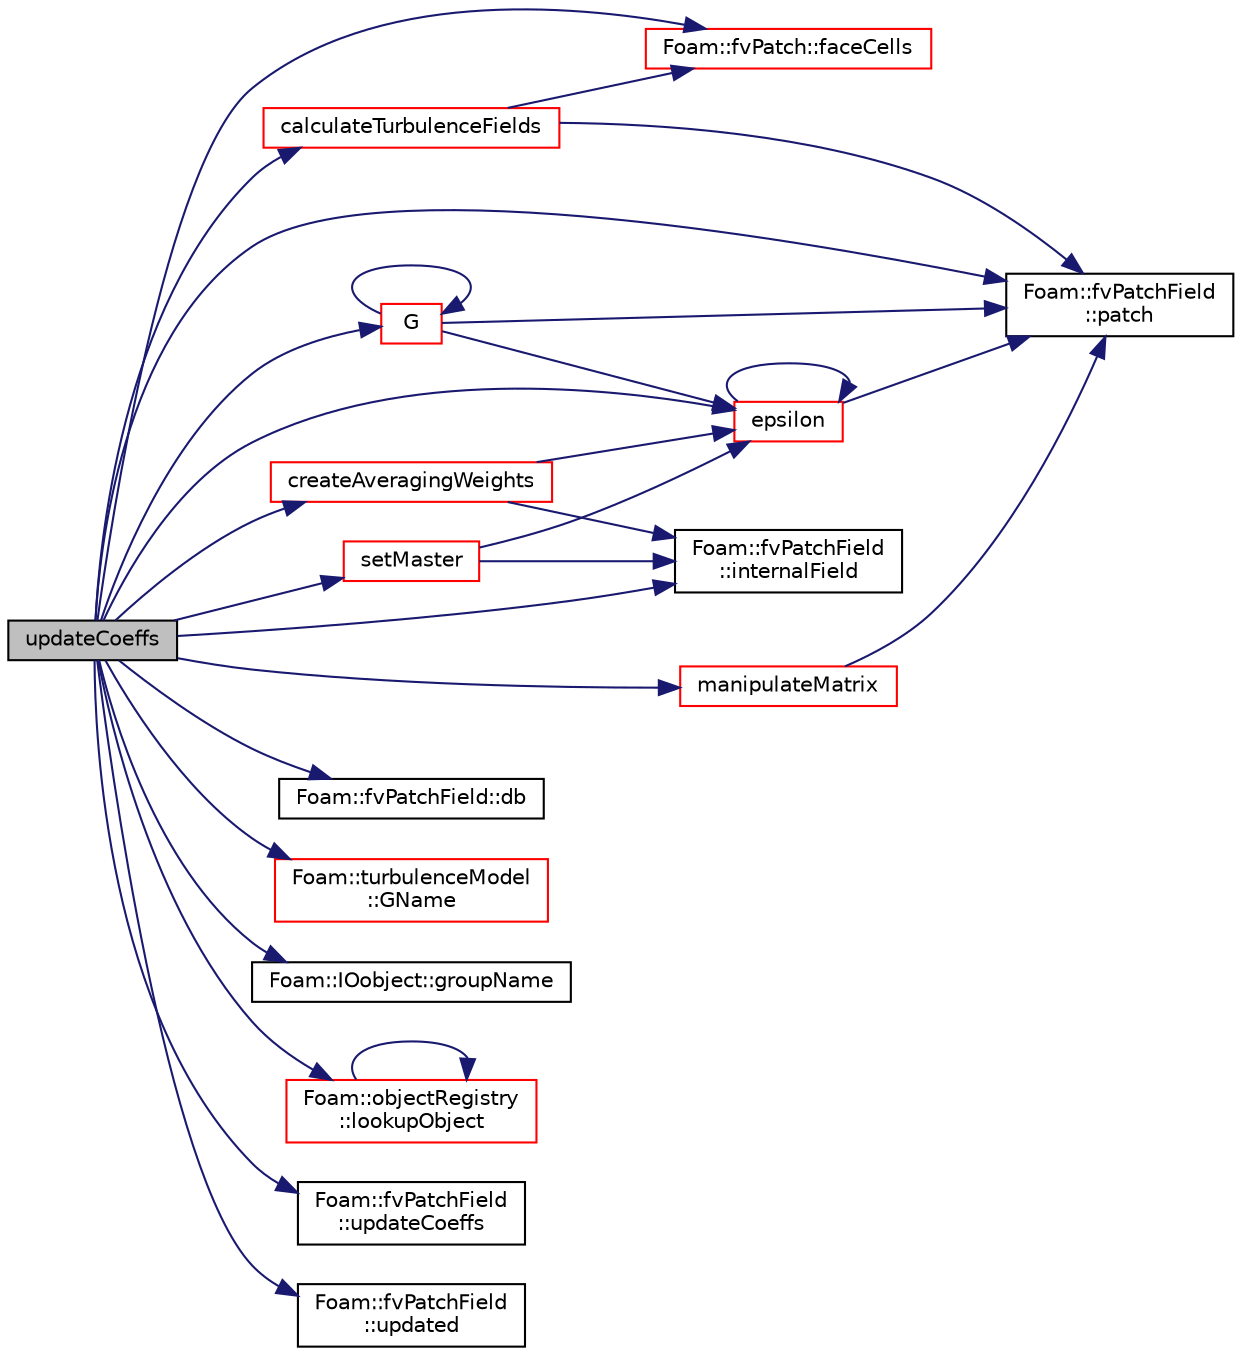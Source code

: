 digraph "updateCoeffs"
{
  bgcolor="transparent";
  edge [fontname="Helvetica",fontsize="10",labelfontname="Helvetica",labelfontsize="10"];
  node [fontname="Helvetica",fontsize="10",shape=record];
  rankdir="LR";
  Node1 [label="updateCoeffs",height=0.2,width=0.4,color="black", fillcolor="grey75", style="filled", fontcolor="black"];
  Node1 -> Node2 [color="midnightblue",fontsize="10",style="solid",fontname="Helvetica"];
  Node2 [label="calculateTurbulenceFields",height=0.2,width=0.4,color="red",URL="$a00673.html#ae66449fc0b530766847f6369c9d47e9e",tooltip="Main driver to calculate the turbulence fields. "];
  Node2 -> Node3 [color="midnightblue",fontsize="10",style="solid",fontname="Helvetica"];
  Node3 [label="Foam::fvPatch::faceCells",height=0.2,width=0.4,color="red",URL="$a00902.html#a7cbd3f7d875089fbed897f536ef662c9",tooltip="Return faceCells. "];
  Node2 -> Node4 [color="midnightblue",fontsize="10",style="solid",fontname="Helvetica"];
  Node4 [label="Foam::fvPatchField\l::patch",height=0.2,width=0.4,color="black",URL="$a00903.html#ad735de1fbd0f85c12ad0c37deb62d22c",tooltip="Return patch. "];
  Node1 -> Node5 [color="midnightblue",fontsize="10",style="solid",fontname="Helvetica"];
  Node5 [label="createAveragingWeights",height=0.2,width=0.4,color="red",URL="$a00673.html#a7e3f26a2eb2d1d475fca3c80c5fa26f0",tooltip="Create the averaging weights for cells which are bounded by. "];
  Node5 -> Node6 [color="midnightblue",fontsize="10",style="solid",fontname="Helvetica"];
  Node6 [label="epsilon",height=0.2,width=0.4,color="red",URL="$a00673.html#aee152a883b06c60cb9cb233b9773942f",tooltip="Return non-const access to the master&#39;s epsilon field. "];
  Node6 -> Node6 [color="midnightblue",fontsize="10",style="solid",fontname="Helvetica"];
  Node6 -> Node4 [color="midnightblue",fontsize="10",style="solid",fontname="Helvetica"];
  Node5 -> Node7 [color="midnightblue",fontsize="10",style="solid",fontname="Helvetica"];
  Node7 [label="Foam::fvPatchField\l::internalField",height=0.2,width=0.4,color="black",URL="$a00903.html#a056e84dcb5528510380d895b0ba36f3e",tooltip="Return dimensioned internal field reference. "];
  Node1 -> Node8 [color="midnightblue",fontsize="10",style="solid",fontname="Helvetica"];
  Node8 [label="Foam::fvPatchField::db",height=0.2,width=0.4,color="black",URL="$a00903.html#adf469b34fcd0250cef43ac4ce3f153ab",tooltip="Return local objectRegistry. "];
  Node1 -> Node6 [color="midnightblue",fontsize="10",style="solid",fontname="Helvetica"];
  Node1 -> Node3 [color="midnightblue",fontsize="10",style="solid",fontname="Helvetica"];
  Node1 -> Node9 [color="midnightblue",fontsize="10",style="solid",fontname="Helvetica"];
  Node9 [label="G",height=0.2,width=0.4,color="red",URL="$a00673.html#aafc30a8b8cdbb2115df92328cf45d5ad",tooltip="Return non-const access to the master&#39;s G field. "];
  Node9 -> Node6 [color="midnightblue",fontsize="10",style="solid",fontname="Helvetica"];
  Node9 -> Node9 [color="midnightblue",fontsize="10",style="solid",fontname="Helvetica"];
  Node9 -> Node4 [color="midnightblue",fontsize="10",style="solid",fontname="Helvetica"];
  Node1 -> Node10 [color="midnightblue",fontsize="10",style="solid",fontname="Helvetica"];
  Node10 [label="Foam::turbulenceModel\l::GName",height=0.2,width=0.4,color="red",URL="$a02791.html#a498c450e16a285ade0706f5a9062e14a",tooltip="Helper function to return the name of the turbulence G field. "];
  Node1 -> Node11 [color="midnightblue",fontsize="10",style="solid",fontname="Helvetica"];
  Node11 [label="Foam::IOobject::groupName",height=0.2,width=0.4,color="black",URL="$a01203.html#ad5705e6da2a025ad75b4cf5d748d7d30"];
  Node1 -> Node7 [color="midnightblue",fontsize="10",style="solid",fontname="Helvetica"];
  Node1 -> Node12 [color="midnightblue",fontsize="10",style="solid",fontname="Helvetica"];
  Node12 [label="Foam::objectRegistry\l::lookupObject",height=0.2,width=0.4,color="red",URL="$a01735.html#affcae20935bdf1726ec1f822228a2330",tooltip="Lookup and return the object of the given Type. "];
  Node12 -> Node12 [color="midnightblue",fontsize="10",style="solid",fontname="Helvetica"];
  Node1 -> Node13 [color="midnightblue",fontsize="10",style="solid",fontname="Helvetica"];
  Node13 [label="manipulateMatrix",height=0.2,width=0.4,color="red",URL="$a00673.html#a3f0cafc1e1afd9a71ada8385e3fa343a",tooltip="Manipulate matrix. "];
  Node13 -> Node4 [color="midnightblue",fontsize="10",style="solid",fontname="Helvetica"];
  Node1 -> Node4 [color="midnightblue",fontsize="10",style="solid",fontname="Helvetica"];
  Node1 -> Node14 [color="midnightblue",fontsize="10",style="solid",fontname="Helvetica"];
  Node14 [label="setMaster",height=0.2,width=0.4,color="red",URL="$a00673.html#af62f4355fcee4da87dbdf3b365d3d73a",tooltip="Set the master patch - master is responsible for updating all. "];
  Node14 -> Node6 [color="midnightblue",fontsize="10",style="solid",fontname="Helvetica"];
  Node14 -> Node7 [color="midnightblue",fontsize="10",style="solid",fontname="Helvetica"];
  Node1 -> Node15 [color="midnightblue",fontsize="10",style="solid",fontname="Helvetica"];
  Node15 [label="Foam::fvPatchField\l::updateCoeffs",height=0.2,width=0.4,color="black",URL="$a00903.html#a7e24eafac629d3733181cd942d4c902f",tooltip="Update the coefficients associated with the patch field. "];
  Node1 -> Node16 [color="midnightblue",fontsize="10",style="solid",fontname="Helvetica"];
  Node16 [label="Foam::fvPatchField\l::updated",height=0.2,width=0.4,color="black",URL="$a00903.html#a087516fc8e0613b0bf49ac8fc4b30fff",tooltip="Return true if the boundary condition has already been updated. "];
}
